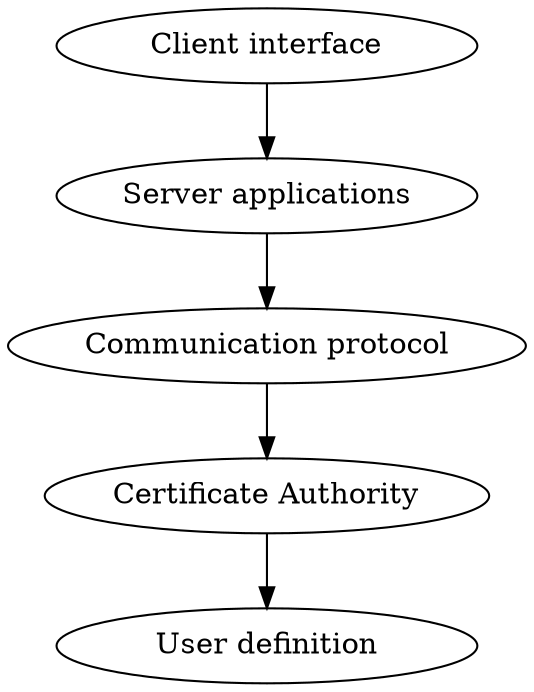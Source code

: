digraph G {
	node [width=2.8];
	"Client interface" -> "Server applications" -> "Communication protocol" -> "Certificate Authority" -> "User definition";
}